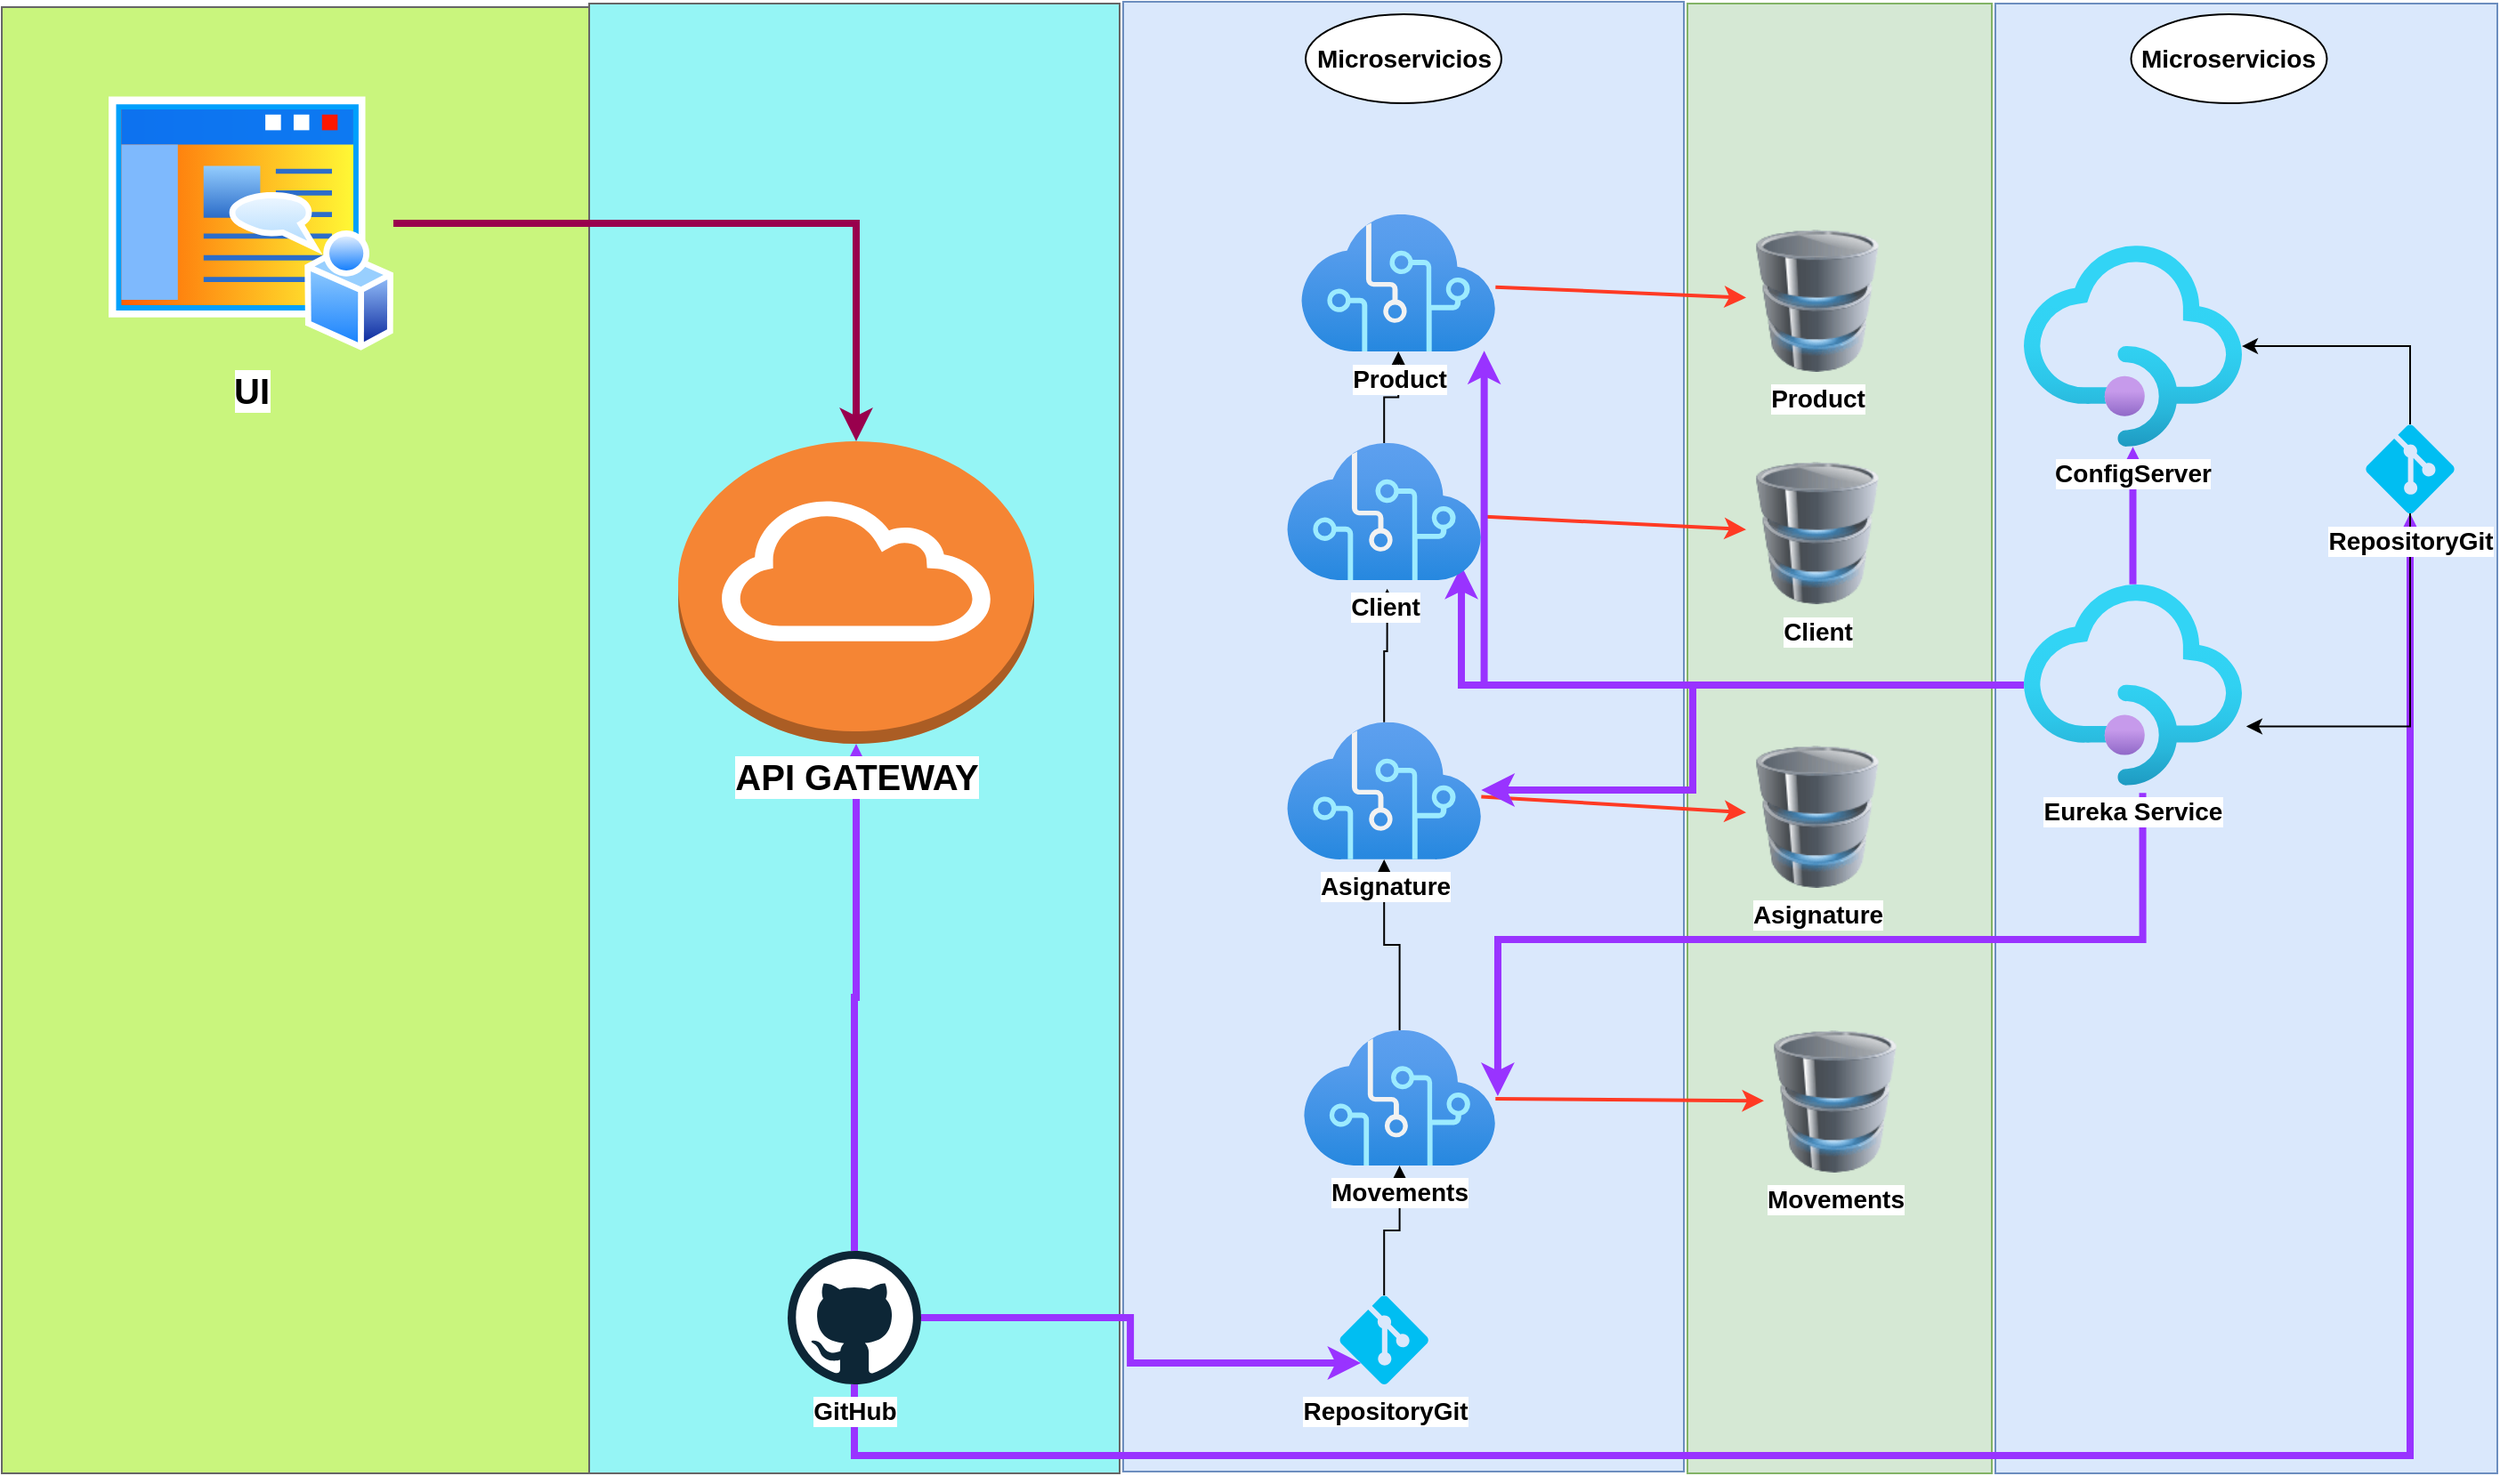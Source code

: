<mxfile version="16.5.3" type="github">
  <diagram id="I9oDGClTtLo3D-e7rfP1" name="Page-1">
    <mxGraphModel dx="2076" dy="1094" grid="1" gridSize="10" guides="1" tooltips="1" connect="1" arrows="1" fold="1" page="1" pageScale="1" pageWidth="827" pageHeight="1169" math="0" shadow="0">
      <root>
        <mxCell id="0" />
        <mxCell id="1" parent="0" />
        <mxCell id="t9oLwhMx5HOXyN6hdXH--61" value="" style="rounded=0;whiteSpace=wrap;html=1;fillColor=#95F5F5;strokeColor=#666666;fontColor=#333333;" vertex="1" parent="1">
          <mxGeometry x="710" y="14" width="298" height="826" as="geometry" />
        </mxCell>
        <mxCell id="t9oLwhMx5HOXyN6hdXH--49" value="" style="rounded=0;whiteSpace=wrap;html=1;fillColor=#dae8fc;strokeColor=#6c8ebf;" vertex="1" parent="1">
          <mxGeometry x="1500" y="14" width="282" height="826" as="geometry" />
        </mxCell>
        <mxCell id="t9oLwhMx5HOXyN6hdXH--1" value="" style="rounded=0;whiteSpace=wrap;html=1;fillColor=#C9F57D;strokeColor=#666666;fontColor=#333333;" vertex="1" parent="1">
          <mxGeometry x="380" y="16" width="330" height="824" as="geometry" />
        </mxCell>
        <mxCell id="t9oLwhMx5HOXyN6hdXH--2" value="" style="rounded=0;whiteSpace=wrap;html=1;fillColor=#dae8fc;strokeColor=#6c8ebf;" vertex="1" parent="1">
          <mxGeometry x="1010" y="13" width="315" height="826" as="geometry" />
        </mxCell>
        <mxCell id="t9oLwhMx5HOXyN6hdXH--3" value="" style="rounded=0;whiteSpace=wrap;html=1;fillColor=#d5e8d4;strokeColor=#82b366;" vertex="1" parent="1">
          <mxGeometry x="1327" y="14" width="171" height="826" as="geometry" />
        </mxCell>
        <mxCell id="t9oLwhMx5HOXyN6hdXH--5" value="" style="endArrow=classic;html=1;rounded=0;fontColor=#FF142C;labelBackgroundColor=#FF142C;strokeColor=#FF3A24;strokeWidth=2;" edge="1" parent="1" target="t9oLwhMx5HOXyN6hdXH--7" source="t9oLwhMx5HOXyN6hdXH--10">
          <mxGeometry width="50" height="50" relative="1" as="geometry">
            <mxPoint x="993.16" y="752.47" as="sourcePoint" />
            <mxPoint x="1073.16" y="745.197" as="targetPoint" />
          </mxGeometry>
        </mxCell>
        <mxCell id="t9oLwhMx5HOXyN6hdXH--6" value="&lt;font color=&quot;#000000&quot; style=&quot;font-size: 14px&quot;&gt;&lt;b&gt;Client&lt;/b&gt;&lt;/font&gt;" style="image;html=1;image=img/lib/clip_art/computers/Database_128x128.png;fontColor=#FF142C;" vertex="1" parent="1">
          <mxGeometry x="1360.0" y="271.54" width="80" height="80" as="geometry" />
        </mxCell>
        <mxCell id="t9oLwhMx5HOXyN6hdXH--7" value="&lt;font color=&quot;#000000&quot; style=&quot;font-size: 14px&quot;&gt;&lt;b&gt;Product&lt;/b&gt;&lt;/font&gt;" style="image;html=1;image=img/lib/clip_art/computers/Database_128x128.png;fontColor=#FF142C;" vertex="1" parent="1">
          <mxGeometry x="1360" y="141" width="80" height="80" as="geometry" />
        </mxCell>
        <mxCell id="t9oLwhMx5HOXyN6hdXH--8" value="&lt;font color=&quot;#000000&quot; size=&quot;1&quot;&gt;&lt;b style=&quot;font-size: 14px&quot;&gt;Movements&lt;/b&gt;&lt;/font&gt;" style="image;html=1;image=img/lib/clip_art/computers/Database_128x128.png;fontColor=#FF142C;" vertex="1" parent="1">
          <mxGeometry x="1370.0" y="591" width="80" height="80" as="geometry" />
        </mxCell>
        <mxCell id="t9oLwhMx5HOXyN6hdXH--52" style="edgeStyle=orthogonalEdgeStyle;rounded=0;orthogonalLoop=1;jettySize=auto;html=1;fontSize=14;fontColor=#000000;" edge="1" parent="1" source="t9oLwhMx5HOXyN6hdXH--11" target="t9oLwhMx5HOXyN6hdXH--14">
          <mxGeometry relative="1" as="geometry" />
        </mxCell>
        <mxCell id="t9oLwhMx5HOXyN6hdXH--13" value="&lt;font color=&quot;#000000&quot; style=&quot;font-size: 14px&quot;&gt;&lt;b&gt;Asignature&lt;/b&gt;&lt;/font&gt;" style="image;html=1;image=img/lib/clip_art/computers/Database_128x128.png;fontColor=#FF142C;" vertex="1" parent="1">
          <mxGeometry x="1360.0" y="431.0" width="80" height="80" as="geometry" />
        </mxCell>
        <mxCell id="t9oLwhMx5HOXyN6hdXH--53" style="edgeStyle=orthogonalEdgeStyle;rounded=0;orthogonalLoop=1;jettySize=auto;html=1;entryX=0.516;entryY=1.062;entryDx=0;entryDy=0;entryPerimeter=0;fontSize=14;fontColor=#000000;" edge="1" parent="1" source="t9oLwhMx5HOXyN6hdXH--14" target="t9oLwhMx5HOXyN6hdXH--9">
          <mxGeometry relative="1" as="geometry" />
        </mxCell>
        <mxCell id="t9oLwhMx5HOXyN6hdXH--14" value="&lt;font style=&quot;font-size: 14px&quot;&gt;&lt;b&gt;Asignature&lt;/b&gt;&lt;/font&gt;" style="aspect=fixed;html=1;points=[];align=center;image;fontSize=12;image=img/lib/azure2/ai_machine_learning/Cognitive_Services.svg;fontColor=#000000;" vertex="1" parent="1">
          <mxGeometry x="1102" y="417.92" width="109.17" height="77.06" as="geometry" />
        </mxCell>
        <mxCell id="t9oLwhMx5HOXyN6hdXH--15" value="" style="endArrow=classic;html=1;rounded=0;fontColor=#FF142C;labelBackgroundColor=#FF142C;strokeColor=#FF3A24;strokeWidth=2;" edge="1" parent="1" source="t9oLwhMx5HOXyN6hdXH--9" target="t9oLwhMx5HOXyN6hdXH--6">
          <mxGeometry width="50" height="50" relative="1" as="geometry">
            <mxPoint x="1320.0" y="301.54" as="sourcePoint" />
            <mxPoint x="1320.0" y="394.48" as="targetPoint" />
          </mxGeometry>
        </mxCell>
        <mxCell id="t9oLwhMx5HOXyN6hdXH--16" value="" style="endArrow=classic;html=1;rounded=0;fontColor=#FF142C;labelBackgroundColor=#FF142C;strokeColor=#FF3A24;strokeWidth=2;" edge="1" parent="1" source="t9oLwhMx5HOXyN6hdXH--14" target="t9oLwhMx5HOXyN6hdXH--13">
          <mxGeometry width="50" height="50" relative="1" as="geometry">
            <mxPoint x="1410.57" y="751.0" as="sourcePoint" />
            <mxPoint x="1410.57" y="843.94" as="targetPoint" />
          </mxGeometry>
        </mxCell>
        <mxCell id="t9oLwhMx5HOXyN6hdXH--17" value="" style="endArrow=classic;html=1;rounded=0;fontColor=#FF142C;labelBackgroundColor=#FF142C;strokeColor=#FF3A24;strokeWidth=2;" edge="1" parent="1" source="t9oLwhMx5HOXyN6hdXH--11" target="t9oLwhMx5HOXyN6hdXH--8">
          <mxGeometry width="50" height="50" relative="1" as="geometry">
            <mxPoint x="1622.16" y="751.0" as="sourcePoint" />
            <mxPoint x="1622.16" y="843.94" as="targetPoint" />
          </mxGeometry>
        </mxCell>
        <mxCell id="t9oLwhMx5HOXyN6hdXH--62" style="edgeStyle=orthogonalEdgeStyle;rounded=0;orthogonalLoop=1;jettySize=auto;html=1;entryX=0.24;entryY=0.76;entryDx=0;entryDy=0;entryPerimeter=0;fontSize=20;fontColor=#000000;strokeColor=#9933FF;strokeWidth=4;" edge="1" parent="1" source="t9oLwhMx5HOXyN6hdXH--24" target="t9oLwhMx5HOXyN6hdXH--50">
          <mxGeometry relative="1" as="geometry" />
        </mxCell>
        <mxCell id="t9oLwhMx5HOXyN6hdXH--63" style="edgeStyle=orthogonalEdgeStyle;rounded=0;orthogonalLoop=1;jettySize=auto;html=1;entryX=0.5;entryY=1;entryDx=0;entryDy=0;entryPerimeter=0;fontSize=20;fontColor=#000000;strokeColor=#9933FF;strokeWidth=4;" edge="1" parent="1" source="t9oLwhMx5HOXyN6hdXH--24" target="t9oLwhMx5HOXyN6hdXH--40">
          <mxGeometry relative="1" as="geometry">
            <Array as="points">
              <mxPoint x="859" y="830" />
              <mxPoint x="1733" y="830" />
            </Array>
          </mxGeometry>
        </mxCell>
        <mxCell id="t9oLwhMx5HOXyN6hdXH--66" style="edgeStyle=orthogonalEdgeStyle;rounded=0;orthogonalLoop=1;jettySize=auto;html=1;fontSize=20;fontColor=#000000;strokeColor=#9933FF;strokeWidth=4;" edge="1" parent="1" source="t9oLwhMx5HOXyN6hdXH--24" target="t9oLwhMx5HOXyN6hdXH--65">
          <mxGeometry relative="1" as="geometry" />
        </mxCell>
        <mxCell id="t9oLwhMx5HOXyN6hdXH--24" value="GitHub" style="dashed=0;outlineConnect=0;html=1;align=center;labelPosition=center;verticalLabelPosition=bottom;verticalAlign=top;shape=mxgraph.weblogos.github;fontSize=14;fontStyle=1;labelBackgroundColor=default;" vertex="1" parent="1">
          <mxGeometry x="821.5" y="715" width="75" height="75" as="geometry" />
        </mxCell>
        <mxCell id="t9oLwhMx5HOXyN6hdXH--67" style="edgeStyle=orthogonalEdgeStyle;rounded=0;orthogonalLoop=1;jettySize=auto;html=1;fontSize=20;fontColor=#000000;strokeColor=#99004D;strokeWidth=4;" edge="1" parent="1" source="t9oLwhMx5HOXyN6hdXH--26" target="t9oLwhMx5HOXyN6hdXH--65">
          <mxGeometry relative="1" as="geometry" />
        </mxCell>
        <mxCell id="t9oLwhMx5HOXyN6hdXH--26" value="&lt;font style=&quot;font-size: 20px&quot;&gt;UI&lt;/font&gt;" style="aspect=fixed;perimeter=ellipsePerimeter;html=1;align=center;shadow=0;dashed=0;spacingTop=3;image;image=img/lib/active_directory/home_page.svg;fillColor=#95F5F5;fontSize=14;fontStyle=1" vertex="1" parent="1">
          <mxGeometry x="440" y="65.53" width="160" height="144" as="geometry" />
        </mxCell>
        <mxCell id="t9oLwhMx5HOXyN6hdXH--28" value="Microservicios" style="ellipse;whiteSpace=wrap;html=1;align=center;newEdgeStyle={&quot;edgeStyle&quot;:&quot;entityRelationEdgeStyle&quot;,&quot;startArrow&quot;:&quot;none&quot;,&quot;endArrow&quot;:&quot;none&quot;,&quot;segment&quot;:10,&quot;curved&quot;:1};treeFolding=1;treeMoving=1;fontSize=14;fillColor=#FFFFFF;fontStyle=1" vertex="1" collapsed="1" parent="1">
          <mxGeometry x="1112.5" y="20" width="110" height="50" as="geometry" />
        </mxCell>
        <mxCell id="t9oLwhMx5HOXyN6hdXH--44" style="edgeStyle=orthogonalEdgeStyle;rounded=0;orthogonalLoop=1;jettySize=auto;html=1;" edge="1" parent="1" source="t9oLwhMx5HOXyN6hdXH--40" target="t9oLwhMx5HOXyN6hdXH--12">
          <mxGeometry relative="1" as="geometry">
            <Array as="points">
              <mxPoint x="1733" y="206.54" />
            </Array>
          </mxGeometry>
        </mxCell>
        <mxCell id="t9oLwhMx5HOXyN6hdXH--45" style="edgeStyle=orthogonalEdgeStyle;rounded=0;orthogonalLoop=1;jettySize=auto;html=1;exitX=0.5;exitY=1;exitDx=0;exitDy=0;exitPerimeter=0;entryX=1.02;entryY=0.706;entryDx=0;entryDy=0;entryPerimeter=0;" edge="1" parent="1" source="t9oLwhMx5HOXyN6hdXH--40" target="t9oLwhMx5HOXyN6hdXH--43">
          <mxGeometry relative="1" as="geometry">
            <Array as="points">
              <mxPoint x="1733" y="420.54" />
            </Array>
          </mxGeometry>
        </mxCell>
        <mxCell id="t9oLwhMx5HOXyN6hdXH--40" value="&lt;font style=&quot;font-size: 14px&quot;&gt;&lt;b&gt;RepositoryGit&lt;/b&gt;&lt;/font&gt;" style="verticalLabelPosition=bottom;html=1;verticalAlign=top;align=center;strokeColor=none;fillColor=#00BEF2;shape=mxgraph.azure.git_repository;labelBackgroundColor=default;" vertex="1" parent="1">
          <mxGeometry x="1708" y="250.54" width="50" height="50" as="geometry" />
        </mxCell>
        <mxCell id="t9oLwhMx5HOXyN6hdXH--41" value="" style="shape=image;verticalLabelPosition=bottom;labelBackgroundColor=default;verticalAlign=top;aspect=fixed;imageAspect=0;image=https://assets-global.website-files.com/5f1c75e63b2f950eb473d3e4/603c5eb831820c3ce6a8f057_603a1586fa052d17fc2a6929_MongoDBAtlas.png;" vertex="1" parent="1">
          <mxGeometry x="1367.5" y="20" width="90" height="90" as="geometry" />
        </mxCell>
        <mxCell id="t9oLwhMx5HOXyN6hdXH--55" style="edgeStyle=orthogonalEdgeStyle;rounded=0;orthogonalLoop=1;jettySize=auto;html=1;fontSize=14;fontColor=#000000;strokeColor=#9933FF;strokeWidth=4;" edge="1" parent="1" source="t9oLwhMx5HOXyN6hdXH--43" target="t9oLwhMx5HOXyN6hdXH--14">
          <mxGeometry relative="1" as="geometry">
            <Array as="points">
              <mxPoint x="1330" y="397" />
              <mxPoint x="1330" y="456" />
            </Array>
          </mxGeometry>
        </mxCell>
        <mxCell id="t9oLwhMx5HOXyN6hdXH--56" style="edgeStyle=orthogonalEdgeStyle;rounded=0;orthogonalLoop=1;jettySize=auto;html=1;entryX=0.898;entryY=0.895;entryDx=0;entryDy=0;entryPerimeter=0;fontSize=14;fontColor=#000000;strokeColor=#9933FF;strokeWidth=4;" edge="1" parent="1" source="t9oLwhMx5HOXyN6hdXH--43" target="t9oLwhMx5HOXyN6hdXH--9">
          <mxGeometry relative="1" as="geometry" />
        </mxCell>
        <mxCell id="t9oLwhMx5HOXyN6hdXH--57" style="edgeStyle=orthogonalEdgeStyle;rounded=0;orthogonalLoop=1;jettySize=auto;html=1;entryX=0.942;entryY=0.995;entryDx=0;entryDy=0;entryPerimeter=0;fontSize=14;fontColor=#000000;strokeColor=#9933FF;strokeWidth=4;" edge="1" parent="1" source="t9oLwhMx5HOXyN6hdXH--43" target="t9oLwhMx5HOXyN6hdXH--10">
          <mxGeometry relative="1" as="geometry" />
        </mxCell>
        <mxCell id="t9oLwhMx5HOXyN6hdXH--58" style="edgeStyle=orthogonalEdgeStyle;rounded=0;orthogonalLoop=1;jettySize=auto;html=1;entryX=1.012;entryY=0.486;entryDx=0;entryDy=0;entryPerimeter=0;fontSize=14;fontColor=#000000;strokeColor=#9933FF;strokeWidth=4;exitX=0.545;exitY=1.037;exitDx=0;exitDy=0;exitPerimeter=0;" edge="1" parent="1" source="t9oLwhMx5HOXyN6hdXH--43" target="t9oLwhMx5HOXyN6hdXH--11">
          <mxGeometry relative="1" as="geometry">
            <Array as="points">
              <mxPoint x="1583" y="540" />
              <mxPoint x="1221" y="540" />
            </Array>
          </mxGeometry>
        </mxCell>
        <mxCell id="t9oLwhMx5HOXyN6hdXH--60" style="edgeStyle=orthogonalEdgeStyle;rounded=0;orthogonalLoop=1;jettySize=auto;html=1;fontSize=14;fontColor=#000000;strokeColor=#9933FF;strokeWidth=4;" edge="1" parent="1" source="t9oLwhMx5HOXyN6hdXH--43" target="t9oLwhMx5HOXyN6hdXH--12">
          <mxGeometry relative="1" as="geometry" />
        </mxCell>
        <mxCell id="t9oLwhMx5HOXyN6hdXH--43" value="&lt;font style=&quot;font-size: 14px&quot;&gt;&lt;b&gt;Eureka Service&lt;/b&gt;&lt;/font&gt;" style="aspect=fixed;html=1;points=[];align=center;image;fontSize=12;image=img/lib/azure2/app_services/API_Management_Services.svg;fontColor=#000000;" vertex="1" parent="1">
          <mxGeometry x="1516" y="340.39" width="122.5" height="113.07" as="geometry" />
        </mxCell>
        <mxCell id="t9oLwhMx5HOXyN6hdXH--54" style="edgeStyle=orthogonalEdgeStyle;rounded=0;orthogonalLoop=1;jettySize=auto;html=1;fontSize=14;fontColor=#000000;" edge="1" parent="1" source="t9oLwhMx5HOXyN6hdXH--9" target="t9oLwhMx5HOXyN6hdXH--10">
          <mxGeometry relative="1" as="geometry" />
        </mxCell>
        <mxCell id="t9oLwhMx5HOXyN6hdXH--9" value="&lt;font style=&quot;font-size: 14px&quot;&gt;&lt;b&gt;Client&lt;/b&gt;&lt;/font&gt;" style="aspect=fixed;html=1;points=[];align=center;image;fontSize=12;image=img/lib/azure2/ai_machine_learning/Cognitive_Services.svg;fontColor=#000000;" vertex="1" parent="1">
          <mxGeometry x="1102" y="261" width="109.17" height="77.06" as="geometry" />
        </mxCell>
        <mxCell id="t9oLwhMx5HOXyN6hdXH--48" value="Microservicios" style="ellipse;whiteSpace=wrap;html=1;align=center;newEdgeStyle={&quot;edgeStyle&quot;:&quot;entityRelationEdgeStyle&quot;,&quot;startArrow&quot;:&quot;none&quot;,&quot;endArrow&quot;:&quot;none&quot;,&quot;segment&quot;:10,&quot;curved&quot;:1};treeFolding=1;treeMoving=1;fontSize=14;fillColor=#FFFFFF;fontStyle=1" vertex="1" parent="1">
          <mxGeometry x="1576.25" y="20" width="110" height="50" as="geometry" />
        </mxCell>
        <mxCell id="t9oLwhMx5HOXyN6hdXH--51" style="edgeStyle=orthogonalEdgeStyle;rounded=0;orthogonalLoop=1;jettySize=auto;html=1;fontSize=14;fontColor=#000000;" edge="1" parent="1" source="t9oLwhMx5HOXyN6hdXH--50" target="t9oLwhMx5HOXyN6hdXH--11">
          <mxGeometry relative="1" as="geometry" />
        </mxCell>
        <mxCell id="t9oLwhMx5HOXyN6hdXH--50" value="&lt;font style=&quot;font-size: 14px&quot;&gt;&lt;b&gt;RepositoryGit&lt;/b&gt;&lt;/font&gt;" style="verticalLabelPosition=bottom;html=1;verticalAlign=top;align=center;strokeColor=none;fillColor=#00BEF2;shape=mxgraph.azure.git_repository;labelBackgroundColor=default;" vertex="1" parent="1">
          <mxGeometry x="1131.59" y="740" width="50" height="50" as="geometry" />
        </mxCell>
        <mxCell id="t9oLwhMx5HOXyN6hdXH--12" value="&lt;font style=&quot;font-size: 14px&quot;&gt;&lt;b&gt;ConfigServer&lt;/b&gt;&lt;/font&gt;" style="aspect=fixed;html=1;points=[];align=center;image;fontSize=12;image=img/lib/azure2/app_services/API_Management_Services.svg;fontColor=#000000;" vertex="1" parent="1">
          <mxGeometry x="1516" y="150" width="122.5" height="113.07" as="geometry" />
        </mxCell>
        <mxCell id="t9oLwhMx5HOXyN6hdXH--10" value="&lt;b&gt;&lt;font style=&quot;font-size: 14px&quot;&gt;Product&lt;/font&gt;&lt;/b&gt;" style="aspect=fixed;html=1;points=[];align=center;image;fontSize=12;image=img/lib/azure2/ai_machine_learning/Cognitive_Services.svg;fontColor=#000000;" vertex="1" parent="1">
          <mxGeometry x="1109.99" y="132.47" width="109.17" height="77.06" as="geometry" />
        </mxCell>
        <mxCell id="t9oLwhMx5HOXyN6hdXH--11" value="&lt;font style=&quot;font-size: 14px&quot;&gt;&lt;b&gt;Movements&lt;/b&gt;&lt;/font&gt;" style="aspect=fixed;html=1;points=[];align=center;image;fontSize=12;image=img/lib/azure2/ai_machine_learning/Cognitive_Services.svg;fontColor=#000000;" vertex="1" parent="1">
          <mxGeometry x="1111.41" y="591" width="107.75" height="76.06" as="geometry" />
        </mxCell>
        <mxCell id="t9oLwhMx5HOXyN6hdXH--65" value="&lt;b&gt;API GATEWAY&lt;/b&gt;" style="outlineConnect=0;dashed=0;verticalLabelPosition=bottom;verticalAlign=top;align=center;html=1;shape=mxgraph.aws3.internet_gateway;fillColor=#F58534;gradientColor=none;labelBackgroundColor=default;fontSize=20;fontColor=#000000;" vertex="1" parent="1">
          <mxGeometry x="760" y="260" width="200" height="170" as="geometry" />
        </mxCell>
      </root>
    </mxGraphModel>
  </diagram>
</mxfile>
